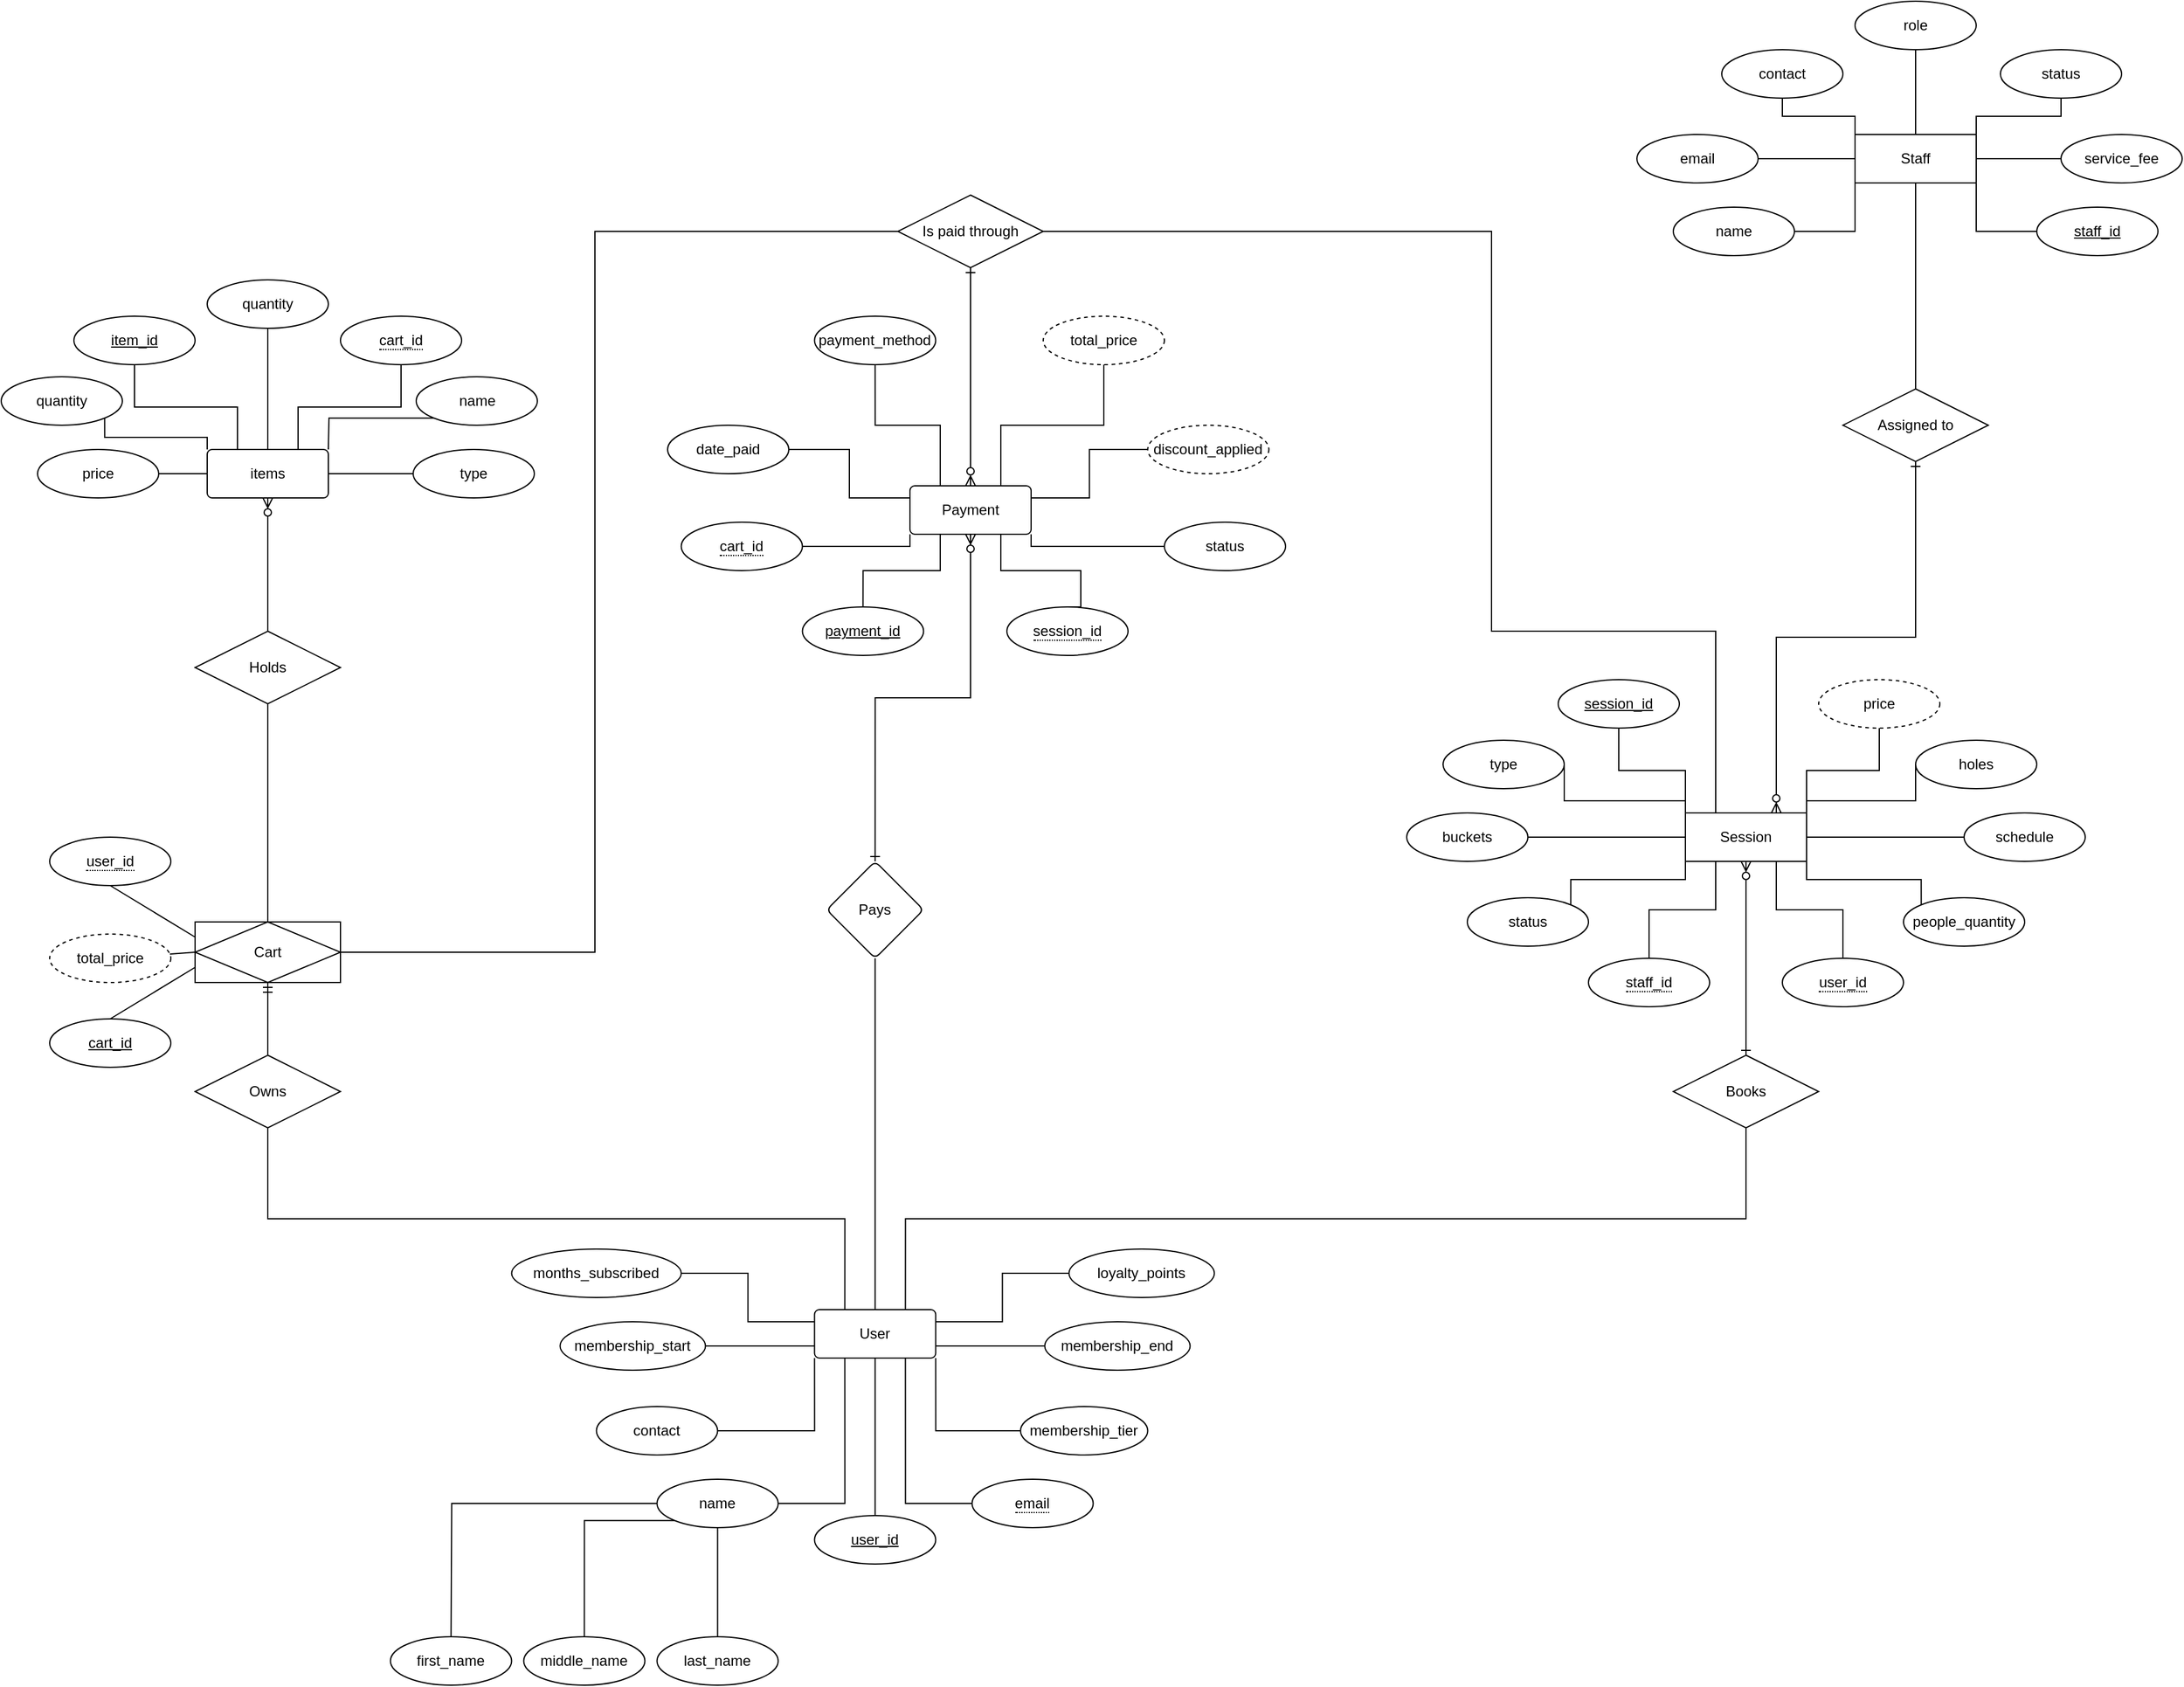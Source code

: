 <mxfile version="28.0.7">
  <diagram name="Page-1" id="-myDeZirQ_0MTxehE8Bq">
    <mxGraphModel dx="1441" dy="1426" grid="1" gridSize="10" guides="1" tooltips="1" connect="1" arrows="1" fold="1" page="1" pageScale="1" pageWidth="850" pageHeight="1100" math="0" shadow="0">
      <root>
        <mxCell id="0" />
        <mxCell id="1" parent="0" />
        <mxCell id="ZZzzd-XF2jwjXJ92meH7-1" value="" style="edgeStyle=orthogonalEdgeStyle;rounded=0;orthogonalLoop=1;jettySize=auto;html=1;endArrow=none;endFill=0;exitX=0.75;exitY=0;exitDx=0;exitDy=0;entryX=0.5;entryY=1;entryDx=0;entryDy=0;" parent="1" source="ZZzzd-XF2jwjXJ92meH7-4" target="JkcQL4pgoWUEzBNEXGuM-16" edge="1">
          <mxGeometry relative="1" as="geometry">
            <mxPoint x="1201.25" y="20" as="targetPoint" />
          </mxGeometry>
        </mxCell>
        <mxCell id="ZZzzd-XF2jwjXJ92meH7-2" style="edgeStyle=orthogonalEdgeStyle;rounded=0;orthogonalLoop=1;jettySize=auto;html=1;exitX=0.25;exitY=0;exitDx=0;exitDy=0;endArrow=none;endFill=0;entryX=0.5;entryY=1;entryDx=0;entryDy=0;" parent="1" source="ZZzzd-XF2jwjXJ92meH7-4" target="7uo7-MQFjf_1rLcCYVsj-70" edge="1">
          <mxGeometry relative="1" as="geometry">
            <mxPoint x="160" y="20" as="targetPoint" />
          </mxGeometry>
        </mxCell>
        <mxCell id="ZZzzd-XF2jwjXJ92meH7-3" value="" style="edgeStyle=orthogonalEdgeStyle;rounded=0;orthogonalLoop=1;jettySize=auto;html=1;endArrow=none;endFill=0;" parent="1" source="ZZzzd-XF2jwjXJ92meH7-4" target="ZZzzd-XF2jwjXJ92meH7-36" edge="1">
          <mxGeometry relative="1" as="geometry" />
        </mxCell>
        <mxCell id="ZZzzd-XF2jwjXJ92meH7-4" value="User" style="rounded=1;arcSize=10;whiteSpace=wrap;html=1;align=center;" parent="1" vertex="1">
          <mxGeometry x="611.25" y="170" width="100" height="40" as="geometry" />
        </mxCell>
        <mxCell id="ZZzzd-XF2jwjXJ92meH7-5" style="edgeStyle=orthogonalEdgeStyle;rounded=0;orthogonalLoop=1;jettySize=auto;html=1;entryX=0.5;entryY=1;entryDx=0;entryDy=0;endArrow=none;endFill=0;" parent="1" source="ZZzzd-XF2jwjXJ92meH7-6" target="ZZzzd-XF2jwjXJ92meH7-4" edge="1">
          <mxGeometry relative="1" as="geometry" />
        </mxCell>
        <mxCell id="ZZzzd-XF2jwjXJ92meH7-6" value="user_id" style="ellipse;whiteSpace=wrap;html=1;align=center;fontStyle=4;" parent="1" vertex="1">
          <mxGeometry x="611.25" y="340" width="100" height="40" as="geometry" />
        </mxCell>
        <mxCell id="ZZzzd-XF2jwjXJ92meH7-7" style="edgeStyle=orthogonalEdgeStyle;rounded=0;orthogonalLoop=1;jettySize=auto;html=1;entryX=0.75;entryY=1;entryDx=0;entryDy=0;endArrow=none;endFill=0;exitX=0;exitY=0.5;exitDx=0;exitDy=0;" parent="1" source="ZZzzd-XF2jwjXJ92meH7-30" target="ZZzzd-XF2jwjXJ92meH7-4" edge="1">
          <mxGeometry relative="1" as="geometry">
            <mxPoint x="741.25" y="330.059" as="sourcePoint" />
          </mxGeometry>
        </mxCell>
        <mxCell id="ZZzzd-XF2jwjXJ92meH7-8" style="edgeStyle=orthogonalEdgeStyle;rounded=0;orthogonalLoop=1;jettySize=auto;html=1;exitX=1;exitY=0.5;exitDx=0;exitDy=0;entryX=0;entryY=0.25;entryDx=0;entryDy=0;endArrow=none;endFill=0;" parent="1" source="ZZzzd-XF2jwjXJ92meH7-9" target="ZZzzd-XF2jwjXJ92meH7-4" edge="1">
          <mxGeometry relative="1" as="geometry" />
        </mxCell>
        <mxCell id="ZZzzd-XF2jwjXJ92meH7-9" value="months_subscribed" style="ellipse;whiteSpace=wrap;html=1;align=center;" parent="1" vertex="1">
          <mxGeometry x="361.25" y="120" width="140" height="40" as="geometry" />
        </mxCell>
        <mxCell id="ZZzzd-XF2jwjXJ92meH7-10" style="edgeStyle=orthogonalEdgeStyle;rounded=0;orthogonalLoop=1;jettySize=auto;html=1;entryX=0.25;entryY=1;entryDx=0;entryDy=0;endArrow=none;endFill=0;" parent="1" source="ZZzzd-XF2jwjXJ92meH7-14" target="ZZzzd-XF2jwjXJ92meH7-4" edge="1">
          <mxGeometry relative="1" as="geometry" />
        </mxCell>
        <mxCell id="ZZzzd-XF2jwjXJ92meH7-11" value="" style="edgeStyle=orthogonalEdgeStyle;rounded=0;orthogonalLoop=1;jettySize=auto;html=1;endArrow=none;endFill=0;" parent="1" source="ZZzzd-XF2jwjXJ92meH7-14" edge="1">
          <mxGeometry relative="1" as="geometry">
            <mxPoint x="311.25" y="440.0" as="targetPoint" />
          </mxGeometry>
        </mxCell>
        <mxCell id="ZZzzd-XF2jwjXJ92meH7-12" value="" style="edgeStyle=orthogonalEdgeStyle;rounded=0;orthogonalLoop=1;jettySize=auto;html=1;exitX=0;exitY=1;exitDx=0;exitDy=0;endArrow=none;endFill=0;" parent="1" source="ZZzzd-XF2jwjXJ92meH7-14" target="ZZzzd-XF2jwjXJ92meH7-32" edge="1">
          <mxGeometry relative="1" as="geometry" />
        </mxCell>
        <mxCell id="ZZzzd-XF2jwjXJ92meH7-13" value="" style="edgeStyle=orthogonalEdgeStyle;rounded=0;orthogonalLoop=1;jettySize=auto;html=1;endArrow=none;endFill=0;" parent="1" source="ZZzzd-XF2jwjXJ92meH7-14" target="ZZzzd-XF2jwjXJ92meH7-33" edge="1">
          <mxGeometry relative="1" as="geometry" />
        </mxCell>
        <mxCell id="ZZzzd-XF2jwjXJ92meH7-14" value="name" style="ellipse;whiteSpace=wrap;html=1;align=center;" parent="1" vertex="1">
          <mxGeometry x="481.25" y="310" width="100" height="40" as="geometry" />
        </mxCell>
        <mxCell id="ZZzzd-XF2jwjXJ92meH7-15" style="edgeStyle=orthogonalEdgeStyle;rounded=0;orthogonalLoop=1;jettySize=auto;html=1;entryX=1;entryY=0.75;entryDx=0;entryDy=0;endArrow=none;endFill=0;" parent="1" source="ZZzzd-XF2jwjXJ92meH7-16" target="ZZzzd-XF2jwjXJ92meH7-4" edge="1">
          <mxGeometry relative="1" as="geometry" />
        </mxCell>
        <mxCell id="ZZzzd-XF2jwjXJ92meH7-16" value="membership_end" style="ellipse;whiteSpace=wrap;html=1;align=center;" parent="1" vertex="1">
          <mxGeometry x="801.25" y="180" width="120" height="40" as="geometry" />
        </mxCell>
        <mxCell id="ZZzzd-XF2jwjXJ92meH7-17" style="edgeStyle=orthogonalEdgeStyle;rounded=0;orthogonalLoop=1;jettySize=auto;html=1;entryX=0;entryY=0.75;entryDx=0;entryDy=0;endArrow=none;endFill=0;" parent="1" source="ZZzzd-XF2jwjXJ92meH7-18" target="ZZzzd-XF2jwjXJ92meH7-4" edge="1">
          <mxGeometry relative="1" as="geometry" />
        </mxCell>
        <mxCell id="ZZzzd-XF2jwjXJ92meH7-18" value="membership_start" style="ellipse;whiteSpace=wrap;html=1;align=center;" parent="1" vertex="1">
          <mxGeometry x="401.25" y="180" width="120" height="40" as="geometry" />
        </mxCell>
        <mxCell id="ZZzzd-XF2jwjXJ92meH7-19" style="edgeStyle=orthogonalEdgeStyle;rounded=0;orthogonalLoop=1;jettySize=auto;html=1;exitX=0;exitY=0.5;exitDx=0;exitDy=0;entryX=1;entryY=0.25;entryDx=0;entryDy=0;endArrow=none;endFill=0;" parent="1" source="ZZzzd-XF2jwjXJ92meH7-20" target="ZZzzd-XF2jwjXJ92meH7-4" edge="1">
          <mxGeometry relative="1" as="geometry" />
        </mxCell>
        <mxCell id="ZZzzd-XF2jwjXJ92meH7-20" value="loyalty_points" style="ellipse;whiteSpace=wrap;html=1;align=center;" parent="1" vertex="1">
          <mxGeometry x="821.25" y="120" width="120" height="40" as="geometry" />
        </mxCell>
        <mxCell id="ZZzzd-XF2jwjXJ92meH7-21" style="edgeStyle=orthogonalEdgeStyle;rounded=0;orthogonalLoop=1;jettySize=auto;html=1;entryX=0;entryY=1;entryDx=0;entryDy=0;endArrow=none;endFill=0;" parent="1" source="ZZzzd-XF2jwjXJ92meH7-22" target="ZZzzd-XF2jwjXJ92meH7-4" edge="1">
          <mxGeometry relative="1" as="geometry" />
        </mxCell>
        <mxCell id="ZZzzd-XF2jwjXJ92meH7-22" value="contact" style="ellipse;whiteSpace=wrap;html=1;align=center;" parent="1" vertex="1">
          <mxGeometry x="431.25" y="250" width="100" height="40" as="geometry" />
        </mxCell>
        <mxCell id="ZZzzd-XF2jwjXJ92meH7-23" style="edgeStyle=orthogonalEdgeStyle;rounded=0;orthogonalLoop=1;jettySize=auto;html=1;entryX=1;entryY=1;entryDx=0;entryDy=0;endArrow=none;endFill=0;" parent="1" source="ZZzzd-XF2jwjXJ92meH7-24" target="ZZzzd-XF2jwjXJ92meH7-4" edge="1">
          <mxGeometry relative="1" as="geometry" />
        </mxCell>
        <mxCell id="ZZzzd-XF2jwjXJ92meH7-24" value="membership_tier" style="ellipse;whiteSpace=wrap;html=1;align=center;" parent="1" vertex="1">
          <mxGeometry x="781.25" y="250" width="105" height="40" as="geometry" />
        </mxCell>
        <mxCell id="ZZzzd-XF2jwjXJ92meH7-25" value="" style="edgeStyle=orthogonalEdgeStyle;rounded=0;orthogonalLoop=1;jettySize=auto;html=1;endArrow=ERzeroToMany;endFill=0;startArrow=ERone;startFill=0;entryX=0.5;entryY=1;entryDx=0;entryDy=0;exitX=0.5;exitY=0;exitDx=0;exitDy=0;" parent="1" source="JkcQL4pgoWUEzBNEXGuM-16" target="JkcQL4pgoWUEzBNEXGuM-8" edge="1">
          <mxGeometry relative="1" as="geometry">
            <mxPoint x="1380" y="-60" as="sourcePoint" />
            <mxPoint x="1380" y="-120" as="targetPoint" />
          </mxGeometry>
        </mxCell>
        <mxCell id="ZZzzd-XF2jwjXJ92meH7-30" value="&lt;span style=&quot;border-bottom: 1px dotted&quot;&gt;email&lt;/span&gt;" style="ellipse;whiteSpace=wrap;html=1;align=center;" parent="1" vertex="1">
          <mxGeometry x="741.25" y="310" width="100" height="40" as="geometry" />
        </mxCell>
        <mxCell id="ZZzzd-XF2jwjXJ92meH7-31" value="first_name" style="ellipse;whiteSpace=wrap;html=1;align=center;" parent="1" vertex="1">
          <mxGeometry x="261.25" y="440" width="100" height="40" as="geometry" />
        </mxCell>
        <mxCell id="ZZzzd-XF2jwjXJ92meH7-32" value="middle_name" style="ellipse;whiteSpace=wrap;html=1;align=center;" parent="1" vertex="1">
          <mxGeometry x="371.25" y="440" width="100" height="40" as="geometry" />
        </mxCell>
        <mxCell id="ZZzzd-XF2jwjXJ92meH7-33" value="last_name" style="ellipse;whiteSpace=wrap;html=1;align=center;" parent="1" vertex="1">
          <mxGeometry x="481.25" y="440" width="100" height="40" as="geometry" />
        </mxCell>
        <mxCell id="ZZzzd-XF2jwjXJ92meH7-36" value="Pays" style="rhombus;whiteSpace=wrap;html=1;rounded=1;arcSize=10;" parent="1" vertex="1">
          <mxGeometry x="621.25" y="-200" width="80" height="80" as="geometry" />
        </mxCell>
        <mxCell id="JkcQL4pgoWUEzBNEXGuM-4" value="type" style="ellipse;whiteSpace=wrap;html=1;align=center;" parent="1" vertex="1">
          <mxGeometry x="1130" y="-300" width="100" height="40" as="geometry" />
        </mxCell>
        <mxCell id="JkcQL4pgoWUEzBNEXGuM-6" value="status" style="ellipse;whiteSpace=wrap;html=1;align=center;" parent="1" vertex="1">
          <mxGeometry x="1150" y="-170" width="100" height="40" as="geometry" />
        </mxCell>
        <mxCell id="JkcQL4pgoWUEzBNEXGuM-8" value="Session" style="whiteSpace=wrap;html=1;align=center;" parent="1" vertex="1">
          <mxGeometry x="1330" y="-240" width="100" height="40" as="geometry" />
        </mxCell>
        <mxCell id="JkcQL4pgoWUEzBNEXGuM-10" value="holes" style="ellipse;whiteSpace=wrap;html=1;align=center;" parent="1" vertex="1">
          <mxGeometry x="1520" y="-300" width="100" height="40" as="geometry" />
        </mxCell>
        <mxCell id="JkcQL4pgoWUEzBNEXGuM-12" value="schedule" style="ellipse;whiteSpace=wrap;html=1;align=center;" parent="1" vertex="1">
          <mxGeometry x="1560" y="-240" width="100" height="40" as="geometry" />
        </mxCell>
        <mxCell id="JkcQL4pgoWUEzBNEXGuM-14" value="price" style="ellipse;whiteSpace=wrap;html=1;align=center;dashed=1;" parent="1" vertex="1">
          <mxGeometry x="1440" y="-350" width="100" height="40" as="geometry" />
        </mxCell>
        <mxCell id="JkcQL4pgoWUEzBNEXGuM-16" value="Books" style="shape=rhombus;perimeter=rhombusPerimeter;whiteSpace=wrap;html=1;align=center;" parent="1" vertex="1">
          <mxGeometry x="1320" y="-40" width="120" height="60" as="geometry" />
        </mxCell>
        <mxCell id="JkcQL4pgoWUEzBNEXGuM-18" value="people_quantity" style="ellipse;whiteSpace=wrap;html=1;align=center;" parent="1" vertex="1">
          <mxGeometry x="1510" y="-170" width="100" height="40" as="geometry" />
        </mxCell>
        <mxCell id="JkcQL4pgoWUEzBNEXGuM-25" value="&lt;span style=&quot;border-bottom: 1px dotted&quot;&gt;user_id&lt;/span&gt;" style="ellipse;whiteSpace=wrap;html=1;align=center;" parent="1" vertex="1">
          <mxGeometry x="1410" y="-120" width="100" height="40" as="geometry" />
        </mxCell>
        <mxCell id="JkcQL4pgoWUEzBNEXGuM-26" value="&lt;span style=&quot;border-bottom: 1px dotted&quot;&gt;staff_id&lt;/span&gt;" style="ellipse;whiteSpace=wrap;html=1;align=center;" parent="1" vertex="1">
          <mxGeometry x="1250" y="-120" width="100" height="40" as="geometry" />
        </mxCell>
        <mxCell id="JkcQL4pgoWUEzBNEXGuM-27" value="&lt;u&gt;session_id&lt;/u&gt;" style="ellipse;whiteSpace=wrap;html=1;align=center;" parent="1" vertex="1">
          <mxGeometry x="1225" y="-350" width="100" height="40" as="geometry" />
        </mxCell>
        <mxCell id="JkcQL4pgoWUEzBNEXGuM-29" value="buckets" style="ellipse;whiteSpace=wrap;html=1;align=center;" parent="1" vertex="1">
          <mxGeometry x="1100" y="-240" width="100" height="40" as="geometry" />
        </mxCell>
        <mxCell id="JkcQL4pgoWUEzBNEXGuM-30" value="" style="endArrow=none;html=1;rounded=0;exitX=1;exitY=0;exitDx=0;exitDy=0;entryX=0.5;entryY=1;entryDx=0;entryDy=0;edgeStyle=orthogonalEdgeStyle;" parent="1" source="JkcQL4pgoWUEzBNEXGuM-8" target="JkcQL4pgoWUEzBNEXGuM-14" edge="1">
          <mxGeometry width="50" height="50" relative="1" as="geometry">
            <mxPoint x="1430" y="-255" as="sourcePoint" />
            <mxPoint x="1480" y="-305" as="targetPoint" />
          </mxGeometry>
        </mxCell>
        <mxCell id="JkcQL4pgoWUEzBNEXGuM-31" value="" style="endArrow=none;html=1;rounded=0;exitX=1;exitY=0;exitDx=0;exitDy=0;entryX=0;entryY=0.5;entryDx=0;entryDy=0;edgeStyle=orthogonalEdgeStyle;" parent="1" source="JkcQL4pgoWUEzBNEXGuM-8" target="JkcQL4pgoWUEzBNEXGuM-10" edge="1">
          <mxGeometry width="50" height="50" relative="1" as="geometry">
            <mxPoint x="1450" y="-190" as="sourcePoint" />
            <mxPoint x="1495" y="-260" as="targetPoint" />
            <Array as="points">
              <mxPoint x="1430" y="-250" />
              <mxPoint x="1520" y="-250" />
            </Array>
          </mxGeometry>
        </mxCell>
        <mxCell id="JkcQL4pgoWUEzBNEXGuM-32" value="" style="endArrow=none;html=1;rounded=0;exitX=1;exitY=0.5;exitDx=0;exitDy=0;entryX=0;entryY=0.5;entryDx=0;entryDy=0;edgeStyle=orthogonalEdgeStyle;" parent="1" source="JkcQL4pgoWUEzBNEXGuM-8" target="JkcQL4pgoWUEzBNEXGuM-12" edge="1">
          <mxGeometry width="50" height="50" relative="1" as="geometry">
            <mxPoint x="1460" y="-180" as="sourcePoint" />
            <mxPoint x="1530" y="-220" as="targetPoint" />
          </mxGeometry>
        </mxCell>
        <mxCell id="JkcQL4pgoWUEzBNEXGuM-33" value="" style="endArrow=none;html=1;rounded=0;exitX=1;exitY=1;exitDx=0;exitDy=0;entryX=0;entryY=0;entryDx=0;entryDy=0;edgeStyle=orthogonalEdgeStyle;" parent="1" source="JkcQL4pgoWUEzBNEXGuM-8" target="JkcQL4pgoWUEzBNEXGuM-18" edge="1">
          <mxGeometry width="50" height="50" relative="1" as="geometry">
            <mxPoint x="1440" y="-200" as="sourcePoint" />
            <mxPoint x="1560" y="-200" as="targetPoint" />
          </mxGeometry>
        </mxCell>
        <mxCell id="JkcQL4pgoWUEzBNEXGuM-34" value="" style="endArrow=none;html=1;rounded=0;exitX=0.75;exitY=1;exitDx=0;exitDy=0;entryX=0.5;entryY=0;entryDx=0;entryDy=0;edgeStyle=orthogonalEdgeStyle;" parent="1" source="JkcQL4pgoWUEzBNEXGuM-8" target="JkcQL4pgoWUEzBNEXGuM-25" edge="1">
          <mxGeometry width="50" height="50" relative="1" as="geometry">
            <mxPoint x="1420" y="-180" as="sourcePoint" />
            <mxPoint x="1505" y="-144" as="targetPoint" />
          </mxGeometry>
        </mxCell>
        <mxCell id="JkcQL4pgoWUEzBNEXGuM-35" value="" style="endArrow=none;html=1;rounded=0;exitX=0.25;exitY=1;exitDx=0;exitDy=0;entryX=0.5;entryY=0;entryDx=0;entryDy=0;edgeStyle=orthogonalEdgeStyle;" parent="1" source="JkcQL4pgoWUEzBNEXGuM-8" target="JkcQL4pgoWUEzBNEXGuM-26" edge="1">
          <mxGeometry width="50" height="50" relative="1" as="geometry">
            <mxPoint x="1350" y="-160" as="sourcePoint" />
            <mxPoint x="1395" y="-80" as="targetPoint" />
          </mxGeometry>
        </mxCell>
        <mxCell id="JkcQL4pgoWUEzBNEXGuM-36" value="" style="endArrow=none;html=1;rounded=0;exitX=0;exitY=1;exitDx=0;exitDy=0;entryX=1;entryY=0;entryDx=0;entryDy=0;edgeStyle=orthogonalEdgeStyle;" parent="1" source="JkcQL4pgoWUEzBNEXGuM-8" target="JkcQL4pgoWUEzBNEXGuM-6" edge="1">
          <mxGeometry width="50" height="50" relative="1" as="geometry">
            <mxPoint x="1375" y="-180" as="sourcePoint" />
            <mxPoint x="1320" y="-100" as="targetPoint" />
          </mxGeometry>
        </mxCell>
        <mxCell id="JkcQL4pgoWUEzBNEXGuM-37" value="" style="endArrow=none;html=1;rounded=0;exitX=0;exitY=0.5;exitDx=0;exitDy=0;entryX=1;entryY=0.5;entryDx=0;entryDy=0;edgeStyle=orthogonalEdgeStyle;" parent="1" source="JkcQL4pgoWUEzBNEXGuM-8" target="JkcQL4pgoWUEzBNEXGuM-29" edge="1">
          <mxGeometry width="50" height="50" relative="1" as="geometry">
            <mxPoint x="1425" y="-200" as="sourcePoint" />
            <mxPoint x="1330" y="-164" as="targetPoint" />
          </mxGeometry>
        </mxCell>
        <mxCell id="JkcQL4pgoWUEzBNEXGuM-38" value="" style="endArrow=none;html=1;rounded=0;exitX=0;exitY=0;exitDx=0;exitDy=0;entryX=1;entryY=0.5;entryDx=0;entryDy=0;edgeStyle=orthogonalEdgeStyle;" parent="1" source="JkcQL4pgoWUEzBNEXGuM-8" target="JkcQL4pgoWUEzBNEXGuM-4" edge="1">
          <mxGeometry width="50" height="50" relative="1" as="geometry">
            <mxPoint x="1440" y="-240" as="sourcePoint" />
            <mxPoint x="1310" y="-240" as="targetPoint" />
            <Array as="points">
              <mxPoint x="1330" y="-250" />
              <mxPoint x="1230" y="-250" />
            </Array>
          </mxGeometry>
        </mxCell>
        <mxCell id="JkcQL4pgoWUEzBNEXGuM-39" value="" style="endArrow=none;html=1;rounded=0;exitX=0;exitY=0;exitDx=0;exitDy=0;entryX=0.5;entryY=1;entryDx=0;entryDy=0;edgeStyle=orthogonalEdgeStyle;" parent="1" source="JkcQL4pgoWUEzBNEXGuM-8" target="JkcQL4pgoWUEzBNEXGuM-27" edge="1">
          <mxGeometry width="50" height="50" relative="1" as="geometry">
            <mxPoint x="1420" y="-230" as="sourcePoint" />
            <mxPoint x="1340" y="-270" as="targetPoint" />
          </mxGeometry>
        </mxCell>
        <mxCell id="QNY_iXkkLxrl9m6pQ7GA-53" value="item_id" style="ellipse;whiteSpace=wrap;html=1;align=center;fontStyle=4;" parent="1" vertex="1">
          <mxGeometry y="-650" width="100" height="40" as="geometry" />
        </mxCell>
        <mxCell id="QNY_iXkkLxrl9m6pQ7GA-54" value="" style="endArrow=none;html=1;rounded=0;entryX=0.25;entryY=0;entryDx=0;entryDy=0;exitX=0.5;exitY=1;exitDx=0;exitDy=0;edgeStyle=orthogonalEdgeStyle;" parent="1" edge="1" target="QNY_iXkkLxrl9m6pQ7GA-73" source="QNY_iXkkLxrl9m6pQ7GA-53">
          <mxGeometry relative="1" as="geometry">
            <mxPoint x="160" y="-610" as="sourcePoint" />
            <mxPoint x="160" y="-540" as="targetPoint" />
          </mxGeometry>
        </mxCell>
        <mxCell id="QNY_iXkkLxrl9m6pQ7GA-55" value="name" style="ellipse;whiteSpace=wrap;html=1;align=center;" parent="1" vertex="1">
          <mxGeometry x="282.5" y="-600" width="100" height="40" as="geometry" />
        </mxCell>
        <mxCell id="QNY_iXkkLxrl9m6pQ7GA-56" value="type" style="ellipse;whiteSpace=wrap;html=1;align=center;" parent="1" vertex="1">
          <mxGeometry x="280" y="-540" width="100" height="40" as="geometry" />
        </mxCell>
        <mxCell id="QNY_iXkkLxrl9m6pQ7GA-57" value="quantity" style="ellipse;whiteSpace=wrap;html=1;align=center;" parent="1" vertex="1">
          <mxGeometry x="110" y="-680" width="100" height="40" as="geometry" />
        </mxCell>
        <mxCell id="QNY_iXkkLxrl9m6pQ7GA-58" value="quantity" style="ellipse;whiteSpace=wrap;html=1;align=center;" parent="1" vertex="1">
          <mxGeometry x="-60" y="-600" width="100" height="40" as="geometry" />
        </mxCell>
        <mxCell id="QNY_iXkkLxrl9m6pQ7GA-59" value="price" style="ellipse;whiteSpace=wrap;html=1;align=center;" parent="1" vertex="1">
          <mxGeometry x="-30" y="-540" width="100" height="40" as="geometry" />
        </mxCell>
        <mxCell id="QNY_iXkkLxrl9m6pQ7GA-60" value="&lt;span style=&quot;border-bottom: 1px dotted&quot;&gt;cart_id&lt;/span&gt;" style="ellipse;whiteSpace=wrap;html=1;align=center;" parent="1" vertex="1">
          <mxGeometry x="220" y="-650" width="100" height="40" as="geometry" />
        </mxCell>
        <mxCell id="QNY_iXkkLxrl9m6pQ7GA-61" value="" style="endArrow=none;html=1;rounded=0;exitX=0;exitY=1;exitDx=0;exitDy=0;entryX=1;entryY=0;entryDx=0;entryDy=0;edgeStyle=orthogonalEdgeStyle;" parent="1" source="QNY_iXkkLxrl9m6pQ7GA-55" edge="1">
          <mxGeometry relative="1" as="geometry">
            <mxPoint x="220" y="-580" as="sourcePoint" />
            <mxPoint x="210" y="-540" as="targetPoint" />
          </mxGeometry>
        </mxCell>
        <mxCell id="QNY_iXkkLxrl9m6pQ7GA-62" value="" style="endArrow=none;html=1;rounded=0;exitX=0;exitY=0.5;exitDx=0;exitDy=0;entryX=1;entryY=0.5;entryDx=0;entryDy=0;edgeStyle=orthogonalEdgeStyle;" parent="1" source="QNY_iXkkLxrl9m6pQ7GA-56" edge="1">
          <mxGeometry relative="1" as="geometry">
            <mxPoint x="260" y="-530" as="sourcePoint" />
            <mxPoint x="210" y="-520" as="targetPoint" />
          </mxGeometry>
        </mxCell>
        <mxCell id="QNY_iXkkLxrl9m6pQ7GA-63" value="" style="endArrow=none;html=1;rounded=0;exitX=0.5;exitY=1;exitDx=0;exitDy=0;entryX=0.5;entryY=0;entryDx=0;entryDy=0;edgeStyle=orthogonalEdgeStyle;" parent="1" source="QNY_iXkkLxrl9m6pQ7GA-57" edge="1" target="QNY_iXkkLxrl9m6pQ7GA-73">
          <mxGeometry relative="1" as="geometry">
            <mxPoint x="270" y="-460" as="sourcePoint" />
            <mxPoint x="210" y="-500" as="targetPoint" />
          </mxGeometry>
        </mxCell>
        <mxCell id="QNY_iXkkLxrl9m6pQ7GA-64" value="" style="endArrow=none;html=1;rounded=0;exitX=0;exitY=0;exitDx=0;exitDy=0;entryX=1;entryY=1;entryDx=0;entryDy=0;edgeStyle=orthogonalEdgeStyle;" parent="1" target="QNY_iXkkLxrl9m6pQ7GA-58" edge="1" source="QNY_iXkkLxrl9m6pQ7GA-73">
          <mxGeometry relative="1" as="geometry">
            <mxPoint x="194" y="-499.56" as="sourcePoint" />
            <mxPoint x="210" y="-370" as="targetPoint" />
          </mxGeometry>
        </mxCell>
        <mxCell id="QNY_iXkkLxrl9m6pQ7GA-65" value="" style="endArrow=none;html=1;rounded=0;entryX=1;entryY=0.5;entryDx=0;entryDy=0;exitX=0;exitY=0.5;exitDx=0;exitDy=0;edgeStyle=orthogonalEdgeStyle;" parent="1" target="QNY_iXkkLxrl9m6pQ7GA-59" edge="1" source="QNY_iXkkLxrl9m6pQ7GA-73">
          <mxGeometry relative="1" as="geometry">
            <mxPoint x="60" y="-490" as="sourcePoint" />
            <mxPoint x="80" y="-430" as="targetPoint" />
          </mxGeometry>
        </mxCell>
        <mxCell id="QNY_iXkkLxrl9m6pQ7GA-66" value="" style="endArrow=none;html=1;rounded=0;exitX=0.5;exitY=1;exitDx=0;exitDy=0;entryX=0.75;entryY=0;entryDx=0;entryDy=0;edgeStyle=orthogonalEdgeStyle;" parent="1" source="QNY_iXkkLxrl9m6pQ7GA-60" edge="1" target="QNY_iXkkLxrl9m6pQ7GA-73">
          <mxGeometry relative="1" as="geometry">
            <mxPoint x="180" y="-560" as="sourcePoint" />
            <mxPoint x="195.1" y="-540.16" as="targetPoint" />
          </mxGeometry>
        </mxCell>
        <mxCell id="QNY_iXkkLxrl9m6pQ7GA-67" value="cart_id" style="ellipse;whiteSpace=wrap;html=1;align=center;fontStyle=4;" parent="1" vertex="1">
          <mxGeometry x="-20" y="-70" width="100" height="40" as="geometry" />
        </mxCell>
        <mxCell id="QNY_iXkkLxrl9m6pQ7GA-68" value="total_price" style="ellipse;whiteSpace=wrap;html=1;align=center;dashed=1;" parent="1" vertex="1">
          <mxGeometry x="-20" y="-140" width="100" height="40" as="geometry" />
        </mxCell>
        <mxCell id="QNY_iXkkLxrl9m6pQ7GA-69" value="&lt;span style=&quot;border-bottom: 1px dotted&quot;&gt;user_id&lt;/span&gt;" style="ellipse;whiteSpace=wrap;html=1;align=center;" parent="1" vertex="1">
          <mxGeometry x="-20" y="-220" width="100" height="40" as="geometry" />
        </mxCell>
        <mxCell id="QNY_iXkkLxrl9m6pQ7GA-70" value="" style="endArrow=none;html=1;rounded=0;exitX=0.5;exitY=0;exitDx=0;exitDy=0;entryX=0;entryY=0.75;entryDx=0;entryDy=0;" parent="1" source="QNY_iXkkLxrl9m6pQ7GA-67" target="7uo7-MQFjf_1rLcCYVsj-68" edge="1">
          <mxGeometry relative="1" as="geometry">
            <mxPoint x="180" y="-150" as="sourcePoint" />
            <mxPoint x="110" y="-100" as="targetPoint" />
          </mxGeometry>
        </mxCell>
        <mxCell id="QNY_iXkkLxrl9m6pQ7GA-71" value="" style="endArrow=none;html=1;rounded=0;exitX=0.5;exitY=1;exitDx=0;exitDy=0;entryX=0;entryY=0.25;entryDx=0;entryDy=0;" parent="1" source="QNY_iXkkLxrl9m6pQ7GA-69" target="7uo7-MQFjf_1rLcCYVsj-68" edge="1">
          <mxGeometry relative="1" as="geometry">
            <mxPoint x="90" y="-150" as="sourcePoint" />
            <mxPoint x="110" y="-140" as="targetPoint" />
          </mxGeometry>
        </mxCell>
        <mxCell id="QNY_iXkkLxrl9m6pQ7GA-72" value="" style="endArrow=none;html=1;rounded=0;exitX=0;exitY=0.5;exitDx=0;exitDy=0;" parent="1" source="7uo7-MQFjf_1rLcCYVsj-68" target="QNY_iXkkLxrl9m6pQ7GA-68" edge="1">
          <mxGeometry relative="1" as="geometry">
            <mxPoint x="110" y="-120" as="sourcePoint" />
            <mxPoint x="200" y="-50" as="targetPoint" />
          </mxGeometry>
        </mxCell>
        <mxCell id="QNY_iXkkLxrl9m6pQ7GA-73" value="items" style="rounded=1;arcSize=10;whiteSpace=wrap;html=1;align=center;" parent="1" vertex="1">
          <mxGeometry x="110" y="-540" width="100" height="40" as="geometry" />
        </mxCell>
        <mxCell id="QNY_iXkkLxrl9m6pQ7GA-75" value="Holds" style="shape=rhombus;perimeter=rhombusPerimeter;whiteSpace=wrap;html=1;align=center;" parent="1" vertex="1">
          <mxGeometry x="100" y="-390" width="120" height="60" as="geometry" />
        </mxCell>
        <mxCell id="QNY_iXkkLxrl9m6pQ7GA-76" value="" style="fontSize=12;html=1;endArrow=ERzeroToMany;endFill=1;rounded=0;exitX=0.5;exitY=0;exitDx=0;exitDy=0;entryX=0.5;entryY=1;entryDx=0;entryDy=0;" parent="1" source="QNY_iXkkLxrl9m6pQ7GA-75" target="QNY_iXkkLxrl9m6pQ7GA-73" edge="1">
          <mxGeometry width="100" height="100" relative="1" as="geometry">
            <mxPoint x="430" y="20" as="sourcePoint" />
            <mxPoint x="530" y="-80" as="targetPoint" />
          </mxGeometry>
        </mxCell>
        <mxCell id="7uo7-MQFjf_1rLcCYVsj-1" value="Assigned to" style="shape=rhombus;perimeter=rhombusPerimeter;whiteSpace=wrap;html=1;align=center;" vertex="1" parent="1">
          <mxGeometry x="1460" y="-590" width="120" height="60" as="geometry" />
        </mxCell>
        <mxCell id="7uo7-MQFjf_1rLcCYVsj-2" value="" style="rounded=0;orthogonalLoop=1;jettySize=auto;html=1;endArrow=ERzeroToMany;endFill=0;startArrow=ERone;startFill=0;entryX=0.75;entryY=0;entryDx=0;entryDy=0;exitX=0.5;exitY=1;exitDx=0;exitDy=0;edgeStyle=orthogonalEdgeStyle;" edge="1" parent="1" source="7uo7-MQFjf_1rLcCYVsj-1" target="JkcQL4pgoWUEzBNEXGuM-8">
          <mxGeometry relative="1" as="geometry">
            <mxPoint x="1570" y="-340" as="sourcePoint" />
            <mxPoint x="1570" y="-500" as="targetPoint" />
          </mxGeometry>
        </mxCell>
        <mxCell id="7uo7-MQFjf_1rLcCYVsj-3" value="Staff" style="whiteSpace=wrap;html=1;align=center;" vertex="1" parent="1">
          <mxGeometry x="1470" y="-800" width="100" height="40" as="geometry" />
        </mxCell>
        <mxCell id="7uo7-MQFjf_1rLcCYVsj-7" value="" style="edgeStyle=orthogonalEdgeStyle;rounded=0;orthogonalLoop=1;jettySize=auto;html=1;endArrow=none;endFill=0;exitX=0.5;exitY=0;exitDx=0;exitDy=0;entryX=0.5;entryY=1;entryDx=0;entryDy=0;" edge="1" parent="1" source="7uo7-MQFjf_1rLcCYVsj-1" target="7uo7-MQFjf_1rLcCYVsj-3">
          <mxGeometry relative="1" as="geometry">
            <mxPoint x="1300" y="-505" as="sourcePoint" />
            <mxPoint x="1300" y="-895" as="targetPoint" />
          </mxGeometry>
        </mxCell>
        <mxCell id="7uo7-MQFjf_1rLcCYVsj-8" value="" style="endArrow=none;html=1;rounded=0;exitX=1;exitY=1;exitDx=0;exitDy=0;entryX=0;entryY=0.5;entryDx=0;entryDy=0;edgeStyle=orthogonalEdgeStyle;" edge="1" parent="1" source="7uo7-MQFjf_1rLcCYVsj-3" target="7uo7-MQFjf_1rLcCYVsj-10">
          <mxGeometry width="50" height="50" relative="1" as="geometry">
            <mxPoint x="1350" y="-780" as="sourcePoint" />
            <mxPoint x="1360" y="-780" as="targetPoint" />
          </mxGeometry>
        </mxCell>
        <mxCell id="7uo7-MQFjf_1rLcCYVsj-9" value="" style="endArrow=none;html=1;rounded=0;exitX=0;exitY=1;exitDx=0;exitDy=0;entryX=1;entryY=0.5;entryDx=0;entryDy=0;edgeStyle=orthogonalEdgeStyle;" edge="1" parent="1" source="7uo7-MQFjf_1rLcCYVsj-3" target="7uo7-MQFjf_1rLcCYVsj-11">
          <mxGeometry width="50" height="50" relative="1" as="geometry">
            <mxPoint x="1570" y="-880" as="sourcePoint" />
            <mxPoint x="1370" y="-750" as="targetPoint" />
          </mxGeometry>
        </mxCell>
        <mxCell id="7uo7-MQFjf_1rLcCYVsj-10" value="&lt;u&gt;staff_id&lt;/u&gt;" style="ellipse;whiteSpace=wrap;html=1;align=center;" vertex="1" parent="1">
          <mxGeometry x="1620" y="-740" width="100" height="40" as="geometry" />
        </mxCell>
        <mxCell id="7uo7-MQFjf_1rLcCYVsj-11" value="name" style="ellipse;whiteSpace=wrap;html=1;align=center;" vertex="1" parent="1">
          <mxGeometry x="1320" y="-740" width="100" height="40" as="geometry" />
        </mxCell>
        <mxCell id="7uo7-MQFjf_1rLcCYVsj-12" value="email" style="ellipse;whiteSpace=wrap;html=1;align=center;" vertex="1" parent="1">
          <mxGeometry x="1290" y="-800" width="100" height="40" as="geometry" />
        </mxCell>
        <mxCell id="7uo7-MQFjf_1rLcCYVsj-13" value="contact" style="ellipse;whiteSpace=wrap;html=1;align=center;" vertex="1" parent="1">
          <mxGeometry x="1360" y="-870" width="100" height="40" as="geometry" />
        </mxCell>
        <mxCell id="7uo7-MQFjf_1rLcCYVsj-14" value="role" style="ellipse;whiteSpace=wrap;html=1;align=center;" vertex="1" parent="1">
          <mxGeometry x="1470" y="-910" width="100" height="40" as="geometry" />
        </mxCell>
        <mxCell id="7uo7-MQFjf_1rLcCYVsj-15" value="status" style="ellipse;whiteSpace=wrap;html=1;align=center;" vertex="1" parent="1">
          <mxGeometry x="1590" y="-870" width="100" height="40" as="geometry" />
        </mxCell>
        <mxCell id="7uo7-MQFjf_1rLcCYVsj-16" value="service_fee" style="ellipse;whiteSpace=wrap;html=1;align=center;" vertex="1" parent="1">
          <mxGeometry x="1640" y="-800" width="100" height="40" as="geometry" />
        </mxCell>
        <mxCell id="7uo7-MQFjf_1rLcCYVsj-17" value="" style="endArrow=none;html=1;rounded=0;exitX=0;exitY=0.5;exitDx=0;exitDy=0;entryX=1;entryY=0.5;entryDx=0;entryDy=0;edgeStyle=orthogonalEdgeStyle;" edge="1" parent="1" source="7uo7-MQFjf_1rLcCYVsj-3" target="7uo7-MQFjf_1rLcCYVsj-12">
          <mxGeometry width="50" height="50" relative="1" as="geometry">
            <mxPoint x="1480" y="-750" as="sourcePoint" />
            <mxPoint x="1380" y="-740" as="targetPoint" />
          </mxGeometry>
        </mxCell>
        <mxCell id="7uo7-MQFjf_1rLcCYVsj-18" value="" style="endArrow=none;html=1;rounded=0;exitX=0;exitY=0;exitDx=0;exitDy=0;entryX=0.5;entryY=1;entryDx=0;entryDy=0;edgeStyle=orthogonalEdgeStyle;" edge="1" parent="1" source="7uo7-MQFjf_1rLcCYVsj-3" target="7uo7-MQFjf_1rLcCYVsj-13">
          <mxGeometry width="50" height="50" relative="1" as="geometry">
            <mxPoint x="1480" y="-770" as="sourcePoint" />
            <mxPoint x="1385" y="-806" as="targetPoint" />
          </mxGeometry>
        </mxCell>
        <mxCell id="7uo7-MQFjf_1rLcCYVsj-19" value="" style="endArrow=none;html=1;rounded=0;exitX=0.5;exitY=0;exitDx=0;exitDy=0;entryX=0.5;entryY=1;entryDx=0;entryDy=0;edgeStyle=orthogonalEdgeStyle;" edge="1" parent="1" source="7uo7-MQFjf_1rLcCYVsj-3" target="7uo7-MQFjf_1rLcCYVsj-14">
          <mxGeometry width="50" height="50" relative="1" as="geometry">
            <mxPoint x="1480" y="-790" as="sourcePoint" />
            <mxPoint x="1420" y="-870" as="targetPoint" />
          </mxGeometry>
        </mxCell>
        <mxCell id="7uo7-MQFjf_1rLcCYVsj-23" value="" style="endArrow=none;html=1;rounded=0;exitX=1;exitY=0;exitDx=0;exitDy=0;entryX=0.5;entryY=1;entryDx=0;entryDy=0;edgeStyle=orthogonalEdgeStyle;" edge="1" parent="1" source="7uo7-MQFjf_1rLcCYVsj-3" target="7uo7-MQFjf_1rLcCYVsj-15">
          <mxGeometry width="50" height="50" relative="1" as="geometry">
            <mxPoint x="1620" y="-780" as="sourcePoint" />
            <mxPoint x="1620" y="-880" as="targetPoint" />
          </mxGeometry>
        </mxCell>
        <mxCell id="7uo7-MQFjf_1rLcCYVsj-24" value="" style="endArrow=none;html=1;rounded=0;exitX=1;exitY=0.5;exitDx=0;exitDy=0;entryX=0;entryY=0.5;entryDx=0;entryDy=0;edgeStyle=orthogonalEdgeStyle;" edge="1" parent="1" source="7uo7-MQFjf_1rLcCYVsj-3" target="7uo7-MQFjf_1rLcCYVsj-16">
          <mxGeometry width="50" height="50" relative="1" as="geometry">
            <mxPoint x="1530" y="-790" as="sourcePoint" />
            <mxPoint x="1530" y="-890" as="targetPoint" />
          </mxGeometry>
        </mxCell>
        <mxCell id="7uo7-MQFjf_1rLcCYVsj-26" value="Payment" style="rounded=1;arcSize=10;whiteSpace=wrap;html=1;align=center;" vertex="1" parent="1">
          <mxGeometry x="690" y="-510" width="100" height="40" as="geometry" />
        </mxCell>
        <mxCell id="7uo7-MQFjf_1rLcCYVsj-30" value="total_price" style="ellipse;whiteSpace=wrap;html=1;align=center;dashed=1;" vertex="1" parent="1">
          <mxGeometry x="800" y="-650" width="100" height="40" as="geometry" />
        </mxCell>
        <mxCell id="7uo7-MQFjf_1rLcCYVsj-32" value="" style="rounded=0;orthogonalLoop=1;jettySize=auto;html=1;endArrow=none;endFill=0;exitX=0.25;exitY=0;exitDx=0;exitDy=0;entryX=1;entryY=0.5;entryDx=0;entryDy=0;edgeStyle=orthogonalEdgeStyle;" edge="1" parent="1" source="JkcQL4pgoWUEzBNEXGuM-8" target="7uo7-MQFjf_1rLcCYVsj-66">
          <mxGeometry relative="1" as="geometry">
            <mxPoint x="1349.17" y="-300" as="sourcePoint" />
            <mxPoint x="1170.0" y="-490" as="targetPoint" />
            <Array as="points">
              <mxPoint x="1355" y="-390" />
              <mxPoint x="1170" y="-390" />
              <mxPoint x="1170" y="-720" />
            </Array>
          </mxGeometry>
        </mxCell>
        <mxCell id="7uo7-MQFjf_1rLcCYVsj-33" value="" style="rounded=0;orthogonalLoop=1;jettySize=auto;html=1;endArrow=ERzeroToMany;endFill=0;startArrow=ERone;startFill=0;entryX=0.5;entryY=0;entryDx=0;entryDy=0;exitX=0.5;exitY=1;exitDx=0;exitDy=0;" edge="1" parent="1" source="7uo7-MQFjf_1rLcCYVsj-66" target="7uo7-MQFjf_1rLcCYVsj-26">
          <mxGeometry relative="1" as="geometry">
            <mxPoint x="1075" y="-530" as="sourcePoint" />
            <mxPoint x="960" y="-240" as="targetPoint" />
          </mxGeometry>
        </mxCell>
        <mxCell id="7uo7-MQFjf_1rLcCYVsj-36" value="" style="rounded=0;orthogonalLoop=1;jettySize=auto;html=1;endArrow=none;endFill=0;exitX=1;exitY=0.5;exitDx=0;exitDy=0;entryX=0;entryY=0.5;entryDx=0;entryDy=0;edgeStyle=orthogonalEdgeStyle;" edge="1" parent="1" source="7uo7-MQFjf_1rLcCYVsj-68" target="7uo7-MQFjf_1rLcCYVsj-66">
          <mxGeometry relative="1" as="geometry">
            <mxPoint x="210" y="-120" as="sourcePoint" />
            <mxPoint x="390" y="-250" as="targetPoint" />
            <Array as="points">
              <mxPoint x="430" y="-125" />
              <mxPoint x="430" y="-720" />
            </Array>
          </mxGeometry>
        </mxCell>
        <mxCell id="7uo7-MQFjf_1rLcCYVsj-38" value="" style="rounded=0;orthogonalLoop=1;jettySize=auto;html=1;endArrow=ERzeroToMany;endFill=0;startArrow=ERone;startFill=0;entryX=0.5;entryY=1;entryDx=0;entryDy=0;exitX=0.5;exitY=0;exitDx=0;exitDy=0;edgeStyle=orthogonalEdgeStyle;" edge="1" parent="1" source="ZZzzd-XF2jwjXJ92meH7-36" target="7uo7-MQFjf_1rLcCYVsj-26">
          <mxGeometry relative="1" as="geometry">
            <mxPoint x="460" y="-270" as="sourcePoint" />
            <mxPoint x="621" y="-480" as="targetPoint" />
          </mxGeometry>
        </mxCell>
        <mxCell id="7uo7-MQFjf_1rLcCYVsj-39" value="status" style="ellipse;whiteSpace=wrap;html=1;align=center;" vertex="1" parent="1">
          <mxGeometry x="900" y="-480" width="100" height="40" as="geometry" />
        </mxCell>
        <mxCell id="7uo7-MQFjf_1rLcCYVsj-40" value="payment_method" style="ellipse;whiteSpace=wrap;html=1;align=center;" vertex="1" parent="1">
          <mxGeometry x="611.25" y="-650" width="100" height="40" as="geometry" />
        </mxCell>
        <mxCell id="7uo7-MQFjf_1rLcCYVsj-41" value="date_paid" style="ellipse;whiteSpace=wrap;html=1;align=center;" vertex="1" parent="1">
          <mxGeometry x="490" y="-560" width="100" height="40" as="geometry" />
        </mxCell>
        <mxCell id="7uo7-MQFjf_1rLcCYVsj-45" value="&lt;u&gt;payment_id&lt;/u&gt;" style="ellipse;whiteSpace=wrap;html=1;align=center;" vertex="1" parent="1">
          <mxGeometry x="601.25" y="-410" width="100" height="40" as="geometry" />
        </mxCell>
        <mxCell id="7uo7-MQFjf_1rLcCYVsj-48" value="&lt;span style=&quot;border-bottom: 1px dotted&quot;&gt;cart_id&lt;/span&gt;" style="ellipse;whiteSpace=wrap;html=1;align=center;" vertex="1" parent="1">
          <mxGeometry x="501.25" y="-480" width="100" height="40" as="geometry" />
        </mxCell>
        <mxCell id="7uo7-MQFjf_1rLcCYVsj-49" value="&lt;span style=&quot;border-bottom: 1px dotted&quot;&gt;session_id&lt;/span&gt;" style="ellipse;whiteSpace=wrap;html=1;align=center;" vertex="1" parent="1">
          <mxGeometry x="770" y="-410" width="100" height="40" as="geometry" />
        </mxCell>
        <mxCell id="7uo7-MQFjf_1rLcCYVsj-51" value="" style="endArrow=none;html=1;rounded=0;exitX=0;exitY=1;exitDx=0;exitDy=0;edgeStyle=orthogonalEdgeStyle;" edge="1" parent="1" source="7uo7-MQFjf_1rLcCYVsj-26" target="7uo7-MQFjf_1rLcCYVsj-48">
          <mxGeometry relative="1" as="geometry">
            <mxPoint x="725" y="-460" as="sourcePoint" />
            <mxPoint x="681" y="-400" as="targetPoint" />
          </mxGeometry>
        </mxCell>
        <mxCell id="7uo7-MQFjf_1rLcCYVsj-53" value="" style="endArrow=none;html=1;rounded=0;exitX=0.75;exitY=1;exitDx=0;exitDy=0;entryX=0.5;entryY=0;entryDx=0;entryDy=0;edgeStyle=orthogonalEdgeStyle;" edge="1" parent="1" source="7uo7-MQFjf_1rLcCYVsj-26" target="7uo7-MQFjf_1rLcCYVsj-49">
          <mxGeometry relative="1" as="geometry">
            <mxPoint x="725" y="-460" as="sourcePoint" />
            <mxPoint x="681" y="-400" as="targetPoint" />
            <Array as="points">
              <mxPoint x="765" y="-440" />
              <mxPoint x="831" y="-440" />
            </Array>
          </mxGeometry>
        </mxCell>
        <mxCell id="7uo7-MQFjf_1rLcCYVsj-55" value="" style="endArrow=none;html=1;rounded=0;exitX=0;exitY=0.25;exitDx=0;exitDy=0;entryX=1;entryY=0.5;entryDx=0;entryDy=0;edgeStyle=orthogonalEdgeStyle;" edge="1" parent="1" source="7uo7-MQFjf_1rLcCYVsj-26" target="7uo7-MQFjf_1rLcCYVsj-41">
          <mxGeometry relative="1" as="geometry">
            <mxPoint x="290" y="-510" as="sourcePoint" />
            <mxPoint x="220" y="-510" as="targetPoint" />
          </mxGeometry>
        </mxCell>
        <mxCell id="7uo7-MQFjf_1rLcCYVsj-56" value="" style="endArrow=none;html=1;rounded=0;exitX=0.25;exitY=0;exitDx=0;exitDy=0;entryX=0.5;entryY=1;entryDx=0;entryDy=0;edgeStyle=orthogonalEdgeStyle;" edge="1" parent="1" source="7uo7-MQFjf_1rLcCYVsj-26" target="7uo7-MQFjf_1rLcCYVsj-40">
          <mxGeometry relative="1" as="geometry">
            <mxPoint x="700" y="-490" as="sourcePoint" />
            <mxPoint x="621" y="-540" as="targetPoint" />
          </mxGeometry>
        </mxCell>
        <mxCell id="7uo7-MQFjf_1rLcCYVsj-57" value="" style="endArrow=none;html=1;rounded=0;exitX=1;exitY=1;exitDx=0;exitDy=0;entryX=0;entryY=0.5;entryDx=0;entryDy=0;edgeStyle=orthogonalEdgeStyle;" edge="1" parent="1" source="7uo7-MQFjf_1rLcCYVsj-26" target="7uo7-MQFjf_1rLcCYVsj-39">
          <mxGeometry relative="1" as="geometry">
            <mxPoint x="700" y="-500" as="sourcePoint" />
            <mxPoint x="631" y="-600" as="targetPoint" />
          </mxGeometry>
        </mxCell>
        <mxCell id="7uo7-MQFjf_1rLcCYVsj-58" value="" style="endArrow=none;html=1;rounded=0;exitX=0.75;exitY=0;exitDx=0;exitDy=0;entryX=0.5;entryY=1;entryDx=0;entryDy=0;edgeStyle=orthogonalEdgeStyle;" edge="1" parent="1" source="7uo7-MQFjf_1rLcCYVsj-26" target="7uo7-MQFjf_1rLcCYVsj-30">
          <mxGeometry relative="1" as="geometry">
            <mxPoint x="725" y="-500" as="sourcePoint" />
            <mxPoint x="641" y="-640" as="targetPoint" />
          </mxGeometry>
        </mxCell>
        <mxCell id="7uo7-MQFjf_1rLcCYVsj-59" value="" style="endArrow=none;html=1;rounded=0;exitX=1;exitY=0.25;exitDx=0;exitDy=0;entryX=0;entryY=0.5;entryDx=0;entryDy=0;edgeStyle=orthogonalEdgeStyle;" edge="1" parent="1" source="7uo7-MQFjf_1rLcCYVsj-26" target="7uo7-MQFjf_1rLcCYVsj-62">
          <mxGeometry relative="1" as="geometry">
            <mxPoint x="750" y="-500" as="sourcePoint" />
            <mxPoint x="861.25" y="-660" as="targetPoint" />
          </mxGeometry>
        </mxCell>
        <mxCell id="7uo7-MQFjf_1rLcCYVsj-62" value="discount_applied" style="ellipse;whiteSpace=wrap;html=1;align=center;dashed=1;" vertex="1" parent="1">
          <mxGeometry x="886.25" y="-560" width="100" height="40" as="geometry" />
        </mxCell>
        <mxCell id="7uo7-MQFjf_1rLcCYVsj-66" value="Is paid through" style="shape=rhombus;perimeter=rhombusPerimeter;whiteSpace=wrap;html=1;align=center;" vertex="1" parent="1">
          <mxGeometry x="680" y="-750" width="120" height="60" as="geometry" />
        </mxCell>
        <mxCell id="7uo7-MQFjf_1rLcCYVsj-67" value="" style="endArrow=none;html=1;rounded=0;exitX=0.25;exitY=1;exitDx=0;exitDy=0;entryX=0.5;entryY=0;entryDx=0;entryDy=0;edgeStyle=orthogonalEdgeStyle;" edge="1" parent="1" source="7uo7-MQFjf_1rLcCYVsj-26" target="7uo7-MQFjf_1rLcCYVsj-45">
          <mxGeometry relative="1" as="geometry">
            <mxPoint x="706.99" y="-450.03" as="sourcePoint" />
            <mxPoint x="761.99" y="-390.03" as="targetPoint" />
          </mxGeometry>
        </mxCell>
        <mxCell id="7uo7-MQFjf_1rLcCYVsj-68" value="Cart" style="shape=associativeEntity;whiteSpace=wrap;html=1;align=center;" vertex="1" parent="1">
          <mxGeometry x="100" y="-150" width="120" height="50" as="geometry" />
        </mxCell>
        <mxCell id="7uo7-MQFjf_1rLcCYVsj-70" value="Owns" style="shape=rhombus;perimeter=rhombusPerimeter;whiteSpace=wrap;html=1;align=center;" vertex="1" parent="1">
          <mxGeometry x="100" y="-40" width="120" height="60" as="geometry" />
        </mxCell>
        <mxCell id="7uo7-MQFjf_1rLcCYVsj-71" value="" style="fontSize=12;html=1;endArrow=ERmandOne;rounded=0;exitX=0.5;exitY=0;exitDx=0;exitDy=0;entryX=0.5;entryY=1;entryDx=0;entryDy=0;" edge="1" parent="1" source="7uo7-MQFjf_1rLcCYVsj-70" target="7uo7-MQFjf_1rLcCYVsj-68">
          <mxGeometry width="100" height="100" relative="1" as="geometry">
            <mxPoint x="140" y="20" as="sourcePoint" />
            <mxPoint x="240" y="-80" as="targetPoint" />
          </mxGeometry>
        </mxCell>
        <mxCell id="7uo7-MQFjf_1rLcCYVsj-72" style="rounded=0;orthogonalLoop=1;jettySize=auto;html=1;exitX=0.5;exitY=0;exitDx=0;exitDy=0;endArrow=none;endFill=0;entryX=0.5;entryY=1;entryDx=0;entryDy=0;" edge="1" parent="1" source="7uo7-MQFjf_1rLcCYVsj-68" target="QNY_iXkkLxrl9m6pQ7GA-75">
          <mxGeometry relative="1" as="geometry">
            <mxPoint x="114" y="-340" as="targetPoint" />
            <mxPoint x="590" y="-190" as="sourcePoint" />
          </mxGeometry>
        </mxCell>
      </root>
    </mxGraphModel>
  </diagram>
</mxfile>
